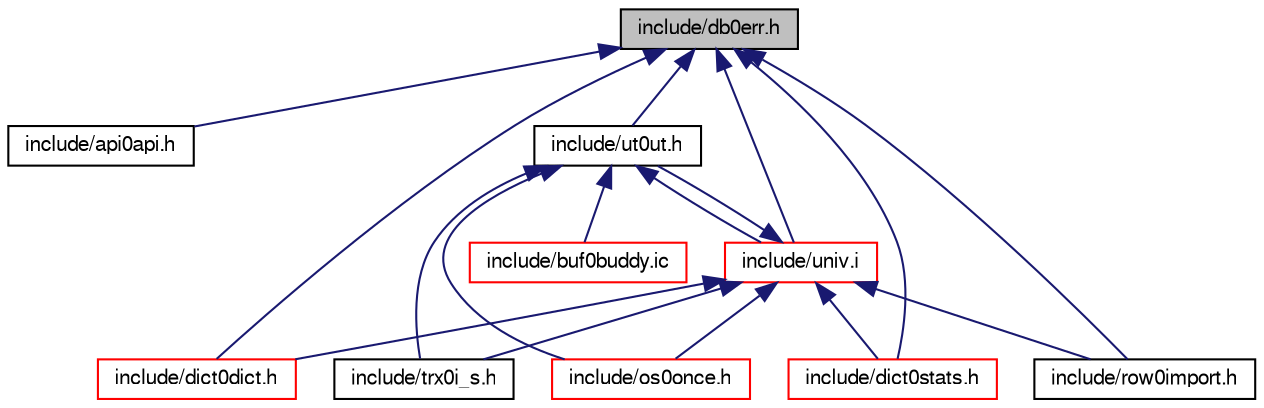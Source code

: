 digraph "include/db0err.h"
{
  bgcolor="transparent";
  edge [fontname="FreeSans",fontsize="10",labelfontname="FreeSans",labelfontsize="10"];
  node [fontname="FreeSans",fontsize="10",shape=record];
  Node1 [label="include/db0err.h",height=0.2,width=0.4,color="black", fillcolor="grey75", style="filled" fontcolor="black"];
  Node1 -> Node2 [dir="back",color="midnightblue",fontsize="10",style="solid",fontname="FreeSans"];
  Node2 [label="include/api0api.h",height=0.2,width=0.4,color="black",URL="$api0api_8h.html"];
  Node1 -> Node3 [dir="back",color="midnightblue",fontsize="10",style="solid",fontname="FreeSans"];
  Node3 [label="include/ut0ut.h",height=0.2,width=0.4,color="black",URL="$ut0ut_8h.html"];
  Node3 -> Node4 [dir="back",color="midnightblue",fontsize="10",style="solid",fontname="FreeSans"];
  Node4 [label="include/univ.i",height=0.2,width=0.4,color="red",URL="$univ_8i.html"];
  Node4 -> Node3 [dir="back",color="midnightblue",fontsize="10",style="solid",fontname="FreeSans"];
  Node4 -> Node5 [dir="back",color="midnightblue",fontsize="10",style="solid",fontname="FreeSans"];
  Node5 [label="include/dict0dict.h",height=0.2,width=0.4,color="red",URL="$dict0dict_8h.html"];
  Node4 -> Node6 [dir="back",color="midnightblue",fontsize="10",style="solid",fontname="FreeSans"];
  Node6 [label="include/os0once.h",height=0.2,width=0.4,color="red",URL="$os0once_8h.html"];
  Node4 -> Node7 [dir="back",color="midnightblue",fontsize="10",style="solid",fontname="FreeSans"];
  Node7 [label="include/dict0stats.h",height=0.2,width=0.4,color="red",URL="$dict0stats_8h.html"];
  Node4 -> Node8 [dir="back",color="midnightblue",fontsize="10",style="solid",fontname="FreeSans"];
  Node8 [label="include/row0import.h",height=0.2,width=0.4,color="black",URL="$row0import_8h.html"];
  Node4 -> Node9 [dir="back",color="midnightblue",fontsize="10",style="solid",fontname="FreeSans"];
  Node9 [label="include/trx0i_s.h",height=0.2,width=0.4,color="black",URL="$trx0i__s_8h.html"];
  Node3 -> Node6 [dir="back",color="midnightblue",fontsize="10",style="solid",fontname="FreeSans"];
  Node3 -> Node10 [dir="back",color="midnightblue",fontsize="10",style="solid",fontname="FreeSans"];
  Node10 [label="include/buf0buddy.ic",height=0.2,width=0.4,color="red",URL="$buf0buddy_8ic.html"];
  Node3 -> Node9 [dir="back",color="midnightblue",fontsize="10",style="solid",fontname="FreeSans"];
  Node1 -> Node4 [dir="back",color="midnightblue",fontsize="10",style="solid",fontname="FreeSans"];
  Node1 -> Node5 [dir="back",color="midnightblue",fontsize="10",style="solid",fontname="FreeSans"];
  Node1 -> Node7 [dir="back",color="midnightblue",fontsize="10",style="solid",fontname="FreeSans"];
  Node1 -> Node8 [dir="back",color="midnightblue",fontsize="10",style="solid",fontname="FreeSans"];
}
